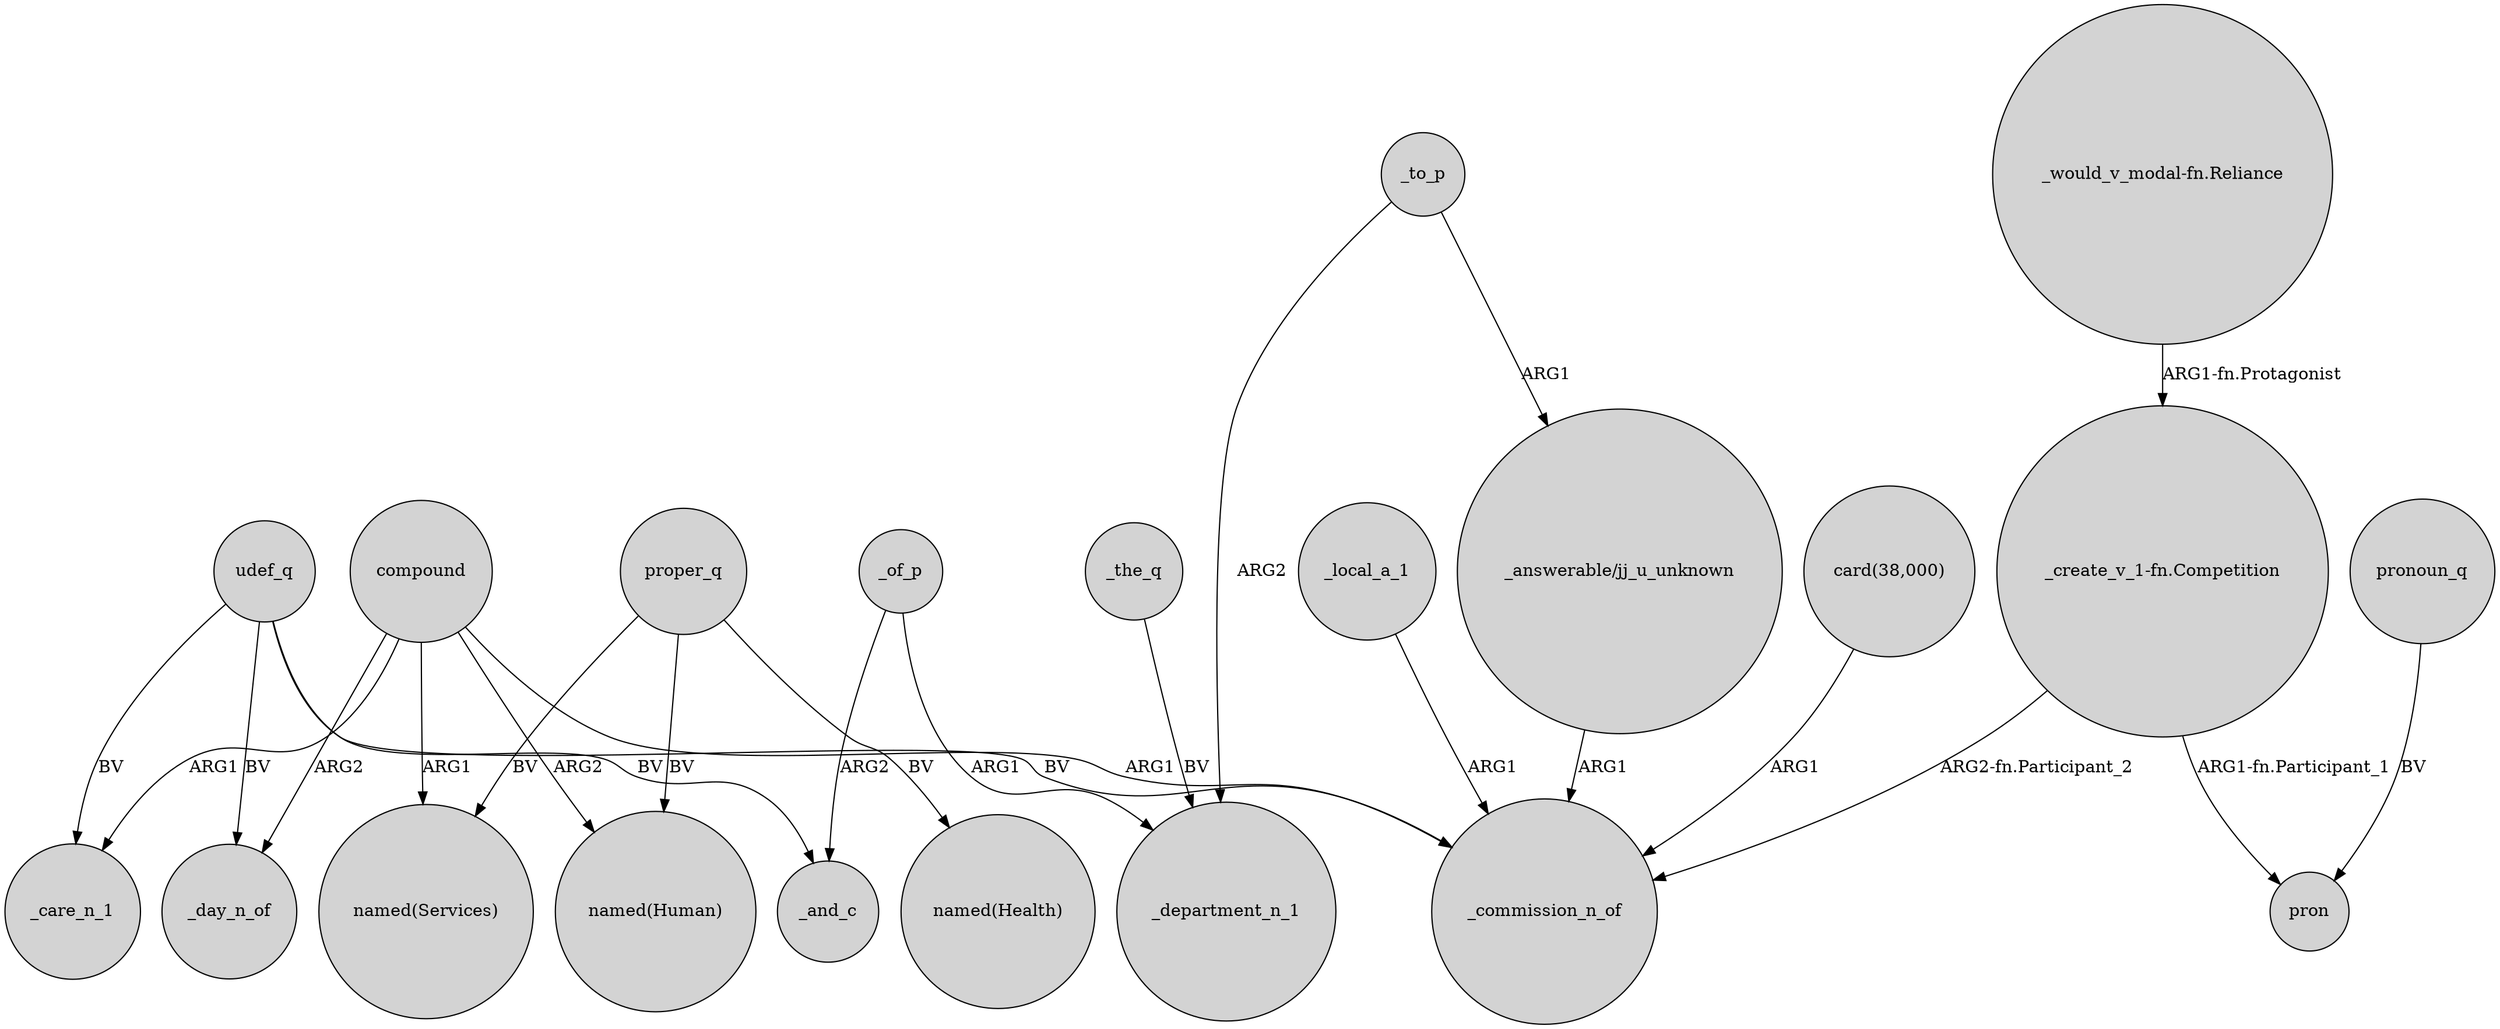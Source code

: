digraph {
	node [shape=circle style=filled]
	"_answerable/jj_u_unknown" -> _commission_n_of [label=ARG1]
	_of_p -> _and_c [label=ARG2]
	compound -> _day_n_of [label=ARG2]
	proper_q -> "named(Human)" [label=BV]
	proper_q -> "named(Health)" [label=BV]
	udef_q -> _care_n_1 [label=BV]
	compound -> "named(Human)" [label=ARG2]
	"_create_v_1-fn.Competition" -> _commission_n_of [label="ARG2-fn.Participant_2"]
	udef_q -> _and_c [label=BV]
	_to_p -> _department_n_1 [label=ARG2]
	pronoun_q -> pron [label=BV]
	udef_q -> _day_n_of [label=BV]
	compound -> "named(Services)" [label=ARG1]
	_local_a_1 -> _commission_n_of [label=ARG1]
	compound -> _care_n_1 [label=ARG1]
	_the_q -> _department_n_1 [label=BV]
	_to_p -> "_answerable/jj_u_unknown" [label=ARG1]
	udef_q -> _commission_n_of [label=BV]
	"card(38,000)" -> _commission_n_of [label=ARG1]
	"_would_v_modal-fn.Reliance" -> "_create_v_1-fn.Competition" [label="ARG1-fn.Protagonist"]
	proper_q -> "named(Services)" [label=BV]
	_of_p -> _department_n_1 [label=ARG1]
	"_create_v_1-fn.Competition" -> pron [label="ARG1-fn.Participant_1"]
	compound -> _commission_n_of [label=ARG1]
}
